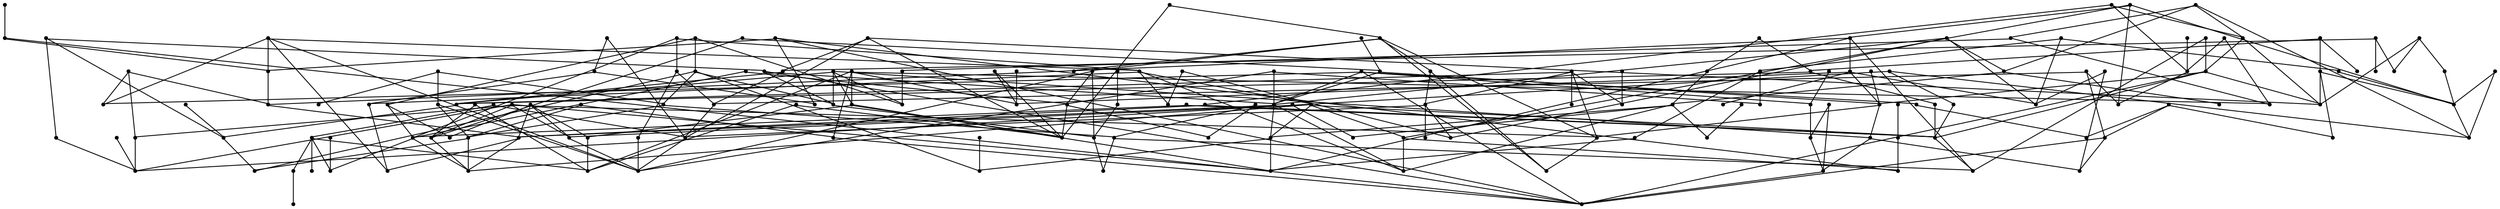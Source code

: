 strict graph {
    splines="line";
    node [margin=0 shape=point style=filled];

    0 [label="n0"]
    1 [label="n1"]
    2 [label="n2"]
    3 [label="n3"]
    4 [label="n4"]
    5 [label="n5"]
    6 [label="n6"]
    7 [label="n7"]
    8 [label="n8"]
    9 [label="n9"]
    10 [label="n10"]
    11 [label="n11"]
    12 [label="n12"]
    13 [label="n13"]
    14 [label="n14"]
    15 [label="n15"]
    16 [label="n16"]
    17 [label="n17"]
    18 [label="n18"]
    19 [label="n19"]
    20 [label="n20"]
    21 [label="n21"]
    22 [label="n22"]
    23 [label="n23"]
    24 [label="n24"]
    25 [label="n25"]
    26 [label="n26"]
    27 [label="n27"]
    28 [label="n28"]
    29 [label="n29"]
    30 [label="n30"]
    31 [label="n31"]
    32 [label="n32"]
    33 [label="n33"]
    34 [label="n34"]
    35 [label="n35"]
    36 [label="n36"]
    37 [label="n37"]
    38 [label="n38"]
    39 [label="n39"]
    40 [label="n40"]
    41 [label="n41"]
    42 [label="n42"]
    43 [label="n43"]
    44 [label="n44"]
    45 [label="n45"]
    46 [label="n46"]
    47 [label="n47"]
    48 [label="n48"]
    49 [label="n49"]
    50 [label="n50"]
    51 [label="n51"]
    52 [label="n52"]
    53 [label="n53"]
    54 [label="n54"]
    55 [label="n55"]
    56 [label="n56"]
    57 [label="n57"]
    58 [label="n58"]
    59 [label="n59"]
    60 [label="n60"]
    61 [label="n61"]
    62 [label="n62"]
    63 [label="n63"]
    64 [label="n64"]
    65 [label="n65"]
    66 [label="n66"]
    67 [label="n67"]
    68 [label="n68"]
    69 [label="n69"]
    70 [label="n70"]
    71 [label="n71"]
    72 [label="n72"]
    73 [label="n73"]
    74 [label="n74"]
    75 [label="n75"]
    76 [label="n76"]
    77 [label="n77"]
    78 [label="n78"]
    79 [label="n79"]
    80 [label="n80"]
    81 [label="n81"]
    82 [label="n82"]
    83 [label="n83"]
    84 [label="n84"]
    85 [label="n85"]
    86 [label="n86"]
    87 [label="n87"]
    88 [label="n88"]
    89 [label="n89"]
    90 [label="n90"]
    91 [label="n91"]
    92 [label="n92"]
    93 [label="n93"]
    94 [label="n94"]
    95 [label="n95"]
    96 [label="n96"]
    97 [label="n97"]
    98 [label="n98"]
    99 [label="n99"]
    100 [label="n100"]
    101 [label="n101"]
    102 [label="n102"]
    103 [label="n103"]
    104 [label="n104"]
    105 [label="n105"]
    106 [label="n106"]
    107 [label="n107"]
    108 [label="n108"]
    109 [label="n109"]
    110 [label="n110"]
    111 [label="n111"]
    112 [label="n112"]
    113 [label="n113"]
    114 [label="n114"]
    115 [label="n115"]
    116 [label="n116"]
    117 [label="n117"]
    118 [label="n118"]
    119 [label="n119"]
    120 [label="n120"]
    121 [label="n121"]
    122 [label="n122"]
    123 [label="n123"]
    124 [label="n124"]
    125 [label="n125"]
    126 [label="n126"]
    127 [label="n127"]
    128 [label="n128"]
    129 [label="n129"]
    130 [label="n130"]
    131 [label="n131"]
    132 [label="n132"]
    133 [label="n133"]
    134 [label="n134"]
    135 [label="n135"]
    136 [label="n136"]
    137 [label="n137"]
    138 [label="n138"]
    139 [label="n139"]
    140 [label="n140"]
    141 [label="n141"]
    142 [label="n142"]
    143 [label="n143"]
    144 [label="n144"]
    145 [label="n145"]
    146 [label="n146"]
    147 [label="n147"]
    148 [label="n148"]
    149 [label="n149"]
    150 [label="n150"]
    151 [label="n151"]
    152 [label="n152"]
    153 [label="n153"]
    154 [label="n154"]
    155 [label="n155"]
    156 [label="n156"]
    157 [label="n157"]
    158 [label="n158"]
    159 [label="n159"]
    160 [label="n160"]
    161 [label="n161"]
    162 [label="n162"]
    163 [label="n163"]
    164 [label="n164"]
    165 [label="n165"]
    166 [label="n166"]
    167 [label="n167"]
    168 [label="n168"]
    169 [label="n169"]
    170 [label="n170"]
    171 [label="n171"]
    172 [label="n172"]
    173 [label="n173"]
    174 [label="n174"]
    175 [label="n175"]
    176 [label="n176"]
    177 [label="n177"]
    178 [label="n178"]
    179 [label="n179"]

    0 -- 140
    0 -- 159
    1 -- 16
    1 -- 165
    2 -- 156
    2 -- 36
    3 -- 92
    3 -- 142
    4 -- 44
    4 -- 101
    4 -- 124
    5 -- 35
    5 -- 112
    5 -- 58
    6 -- 60
    6 -- 69
    6 -- 100
    7 -- 115
    7 -- 165
    8 -- 54
    9 -- 81
    9 -- 77
    9 -- 85
    10 -- 52
    10 -- 65
    11 -- 41
    11 -- 21
    11 -- 27
    11 -- 96
    12 -- 82
    12 -- 101
    12 -- 135
    12 -- 27
    13 -- 92
    13 -- 21
    13 -- 134
    14 -- 86
    14 -- 47
    14 -- 94
    14 -- 145
    14 -- 125
    15 -- 95
    15 -- 128
    16 -- 22
    16 -- 39
    16 -- 53
    16 -- 125
    16 -- 152
    17 -- 130
    17 -- 96
    17 -- 147
    18 -- 159
    18 -- 165
    19 -- 45
    19 -- 84
    19 -- 98
    19 -- 110
    20 -- 148
    20 -- 166
    20 -- 102
    20 -- 169
    20 -- 105
    21 -- 97
    21 -- 51
    22 -- 65
    22 -- 137
    22 -- 166
    23 -- 54
    23 -- 140
    24 -- 97
    24 -- 34
    24 -- 174
    25 -- 143
    25 -- 82
    25 -- 111
    25 -- 148
    25 -- 171
    26 -- 73
    26 -- 52
    26 -- 105
    27 -- 56
    27 -- 126
    28 -- 75
    28 -- 68
    29 -- 170
    29 -- 98
    29 -- 146
    30 -- 59
    30 -- 138
    30 -- 174
    31 -- 52
    31 -- 144
    32 -- 79
    33 -- 55
    33 -- 62
    33 -- 68
    34 -- 84
    35 -- 149
    35 -- 52
    36 -- 49
    36 -- 70
    36 -- 159
    36 -- 175
    37 -- 178
    38 -- 67
    38 -- 170
    38 -- 132
    40 -- 51
    40 -- 176
    41 -- 142
    41 -- 107
    42 -- 160
    42 -- 150
    43 -- 149
    43 -- 163
    43 -- 90
    43 -- 139
    44 -- 84
    45 -- 162
    45 -- 176
    45 -- 64
    45 -- 123
    46 -- 114
    46 -- 102
    46 -- 173
    46 -- 171
    48 -- 156
    48 -- 97
    48 -- 59
    48 -- 165
    50 -- 82
    50 -- 154
    50 -- 166
    51 -- 97
    51 -- 116
    51 -- 144
    51 -- 171
    52 -- 164
    52 -- 175
    53 -- 86
    53 -- 152
    54 -- 116
    54 -- 82
    55 -- 97
    55 -- 67
    55 -- 84
    57 -- 92
    58 -- 81
    58 -- 155
    58 -- 91
    58 -- 179
    59 -- 94
    59 -- 146
    60 -- 147
    61 -- 101
    61 -- 177
    63 -- 84
    63 -- 96
    64 -- 87
    64 -- 115
    64 -- 101
    64 -- 116
    65 -- 165
    65 -- 167
    66 -- 145
    68 -- 94
    68 -- 78
    69 -- 82
    69 -- 91
    69 -- 171
    70 -- 131
    71 -- 163
    71 -- 151
    72 -- 128
    72 -- 115
    72 -- 159
    72 -- 89
    72 -- 142
    73 -- 109
    73 -- 146
    74 -- 89
    74 -- 122
    74 -- 112
    74 -- 91
    74 -- 94
    75 -- 126
    76 -- 113
    76 -- 156
    77 -- 95
    77 -- 166
    78 -- 144
    79 -- 102
    79 -- 171
    80 -- 143
    81 -- 95
    81 -- 104
    82 -- 139
    82 -- 141
    82 -- 158
    83 -- 104
    83 -- 167
    84 -- 96
    86 -- 156
    86 -- 127
    86 -- 135
    88 -- 100
    89 -- 90
    89 -- 162
    89 -- 165
    90 -- 159
    91 -- 137
    92 -- 98
    93 -- 115
    94 -- 100
    95 -- 155
    95 -- 164
    99 -- 116
    100 -- 155
    102 -- 123
    103 -- 148
    103 -- 133
    103 -- 123
    104 -- 172
    104 -- 176
    105 -- 168
    105 -- 108
    105 -- 119
    105 -- 158
    106 -- 125
    106 -- 133
    106 -- 140
    106 -- 147
    106 -- 162
    106 -- 163
    107 -- 112
    108 -- 110
    108 -- 141
    108 -- 144
    108 -- 164
    109 -- 166
    110 -- 173
    110 -- 158
    111 -- 132
    113 -- 114
    113 -- 119
    116 -- 122
    116 -- 125
    117 -- 157
    118 -- 136
    119 -- 169
    120 -- 147
    121 -- 175
    122 -- 160
    122 -- 177
    123 -- 139
    124 -- 153
    124 -- 154
    125 -- 152
    126 -- 178
    126 -- 141
    126 -- 151
    126 -- 158
    128 -- 171
    129 -- 168
    129 -- 135
    130 -- 144
    133 -- 147
    134 -- 144
    134 -- 139
    136 -- 137
    137 -- 172
    139 -- 169
    139 -- 164
    140 -- 164
    141 -- 179
    141 -- 162
    143 -- 150
    144 -- 176
    146 -- 156
    150 -- 160
    153 -- 162
    156 -- 166
    157 -- 173
    160 -- 171
    161 -- 179
    163 -- 166
    170 -- 177
    170 -- 171
}